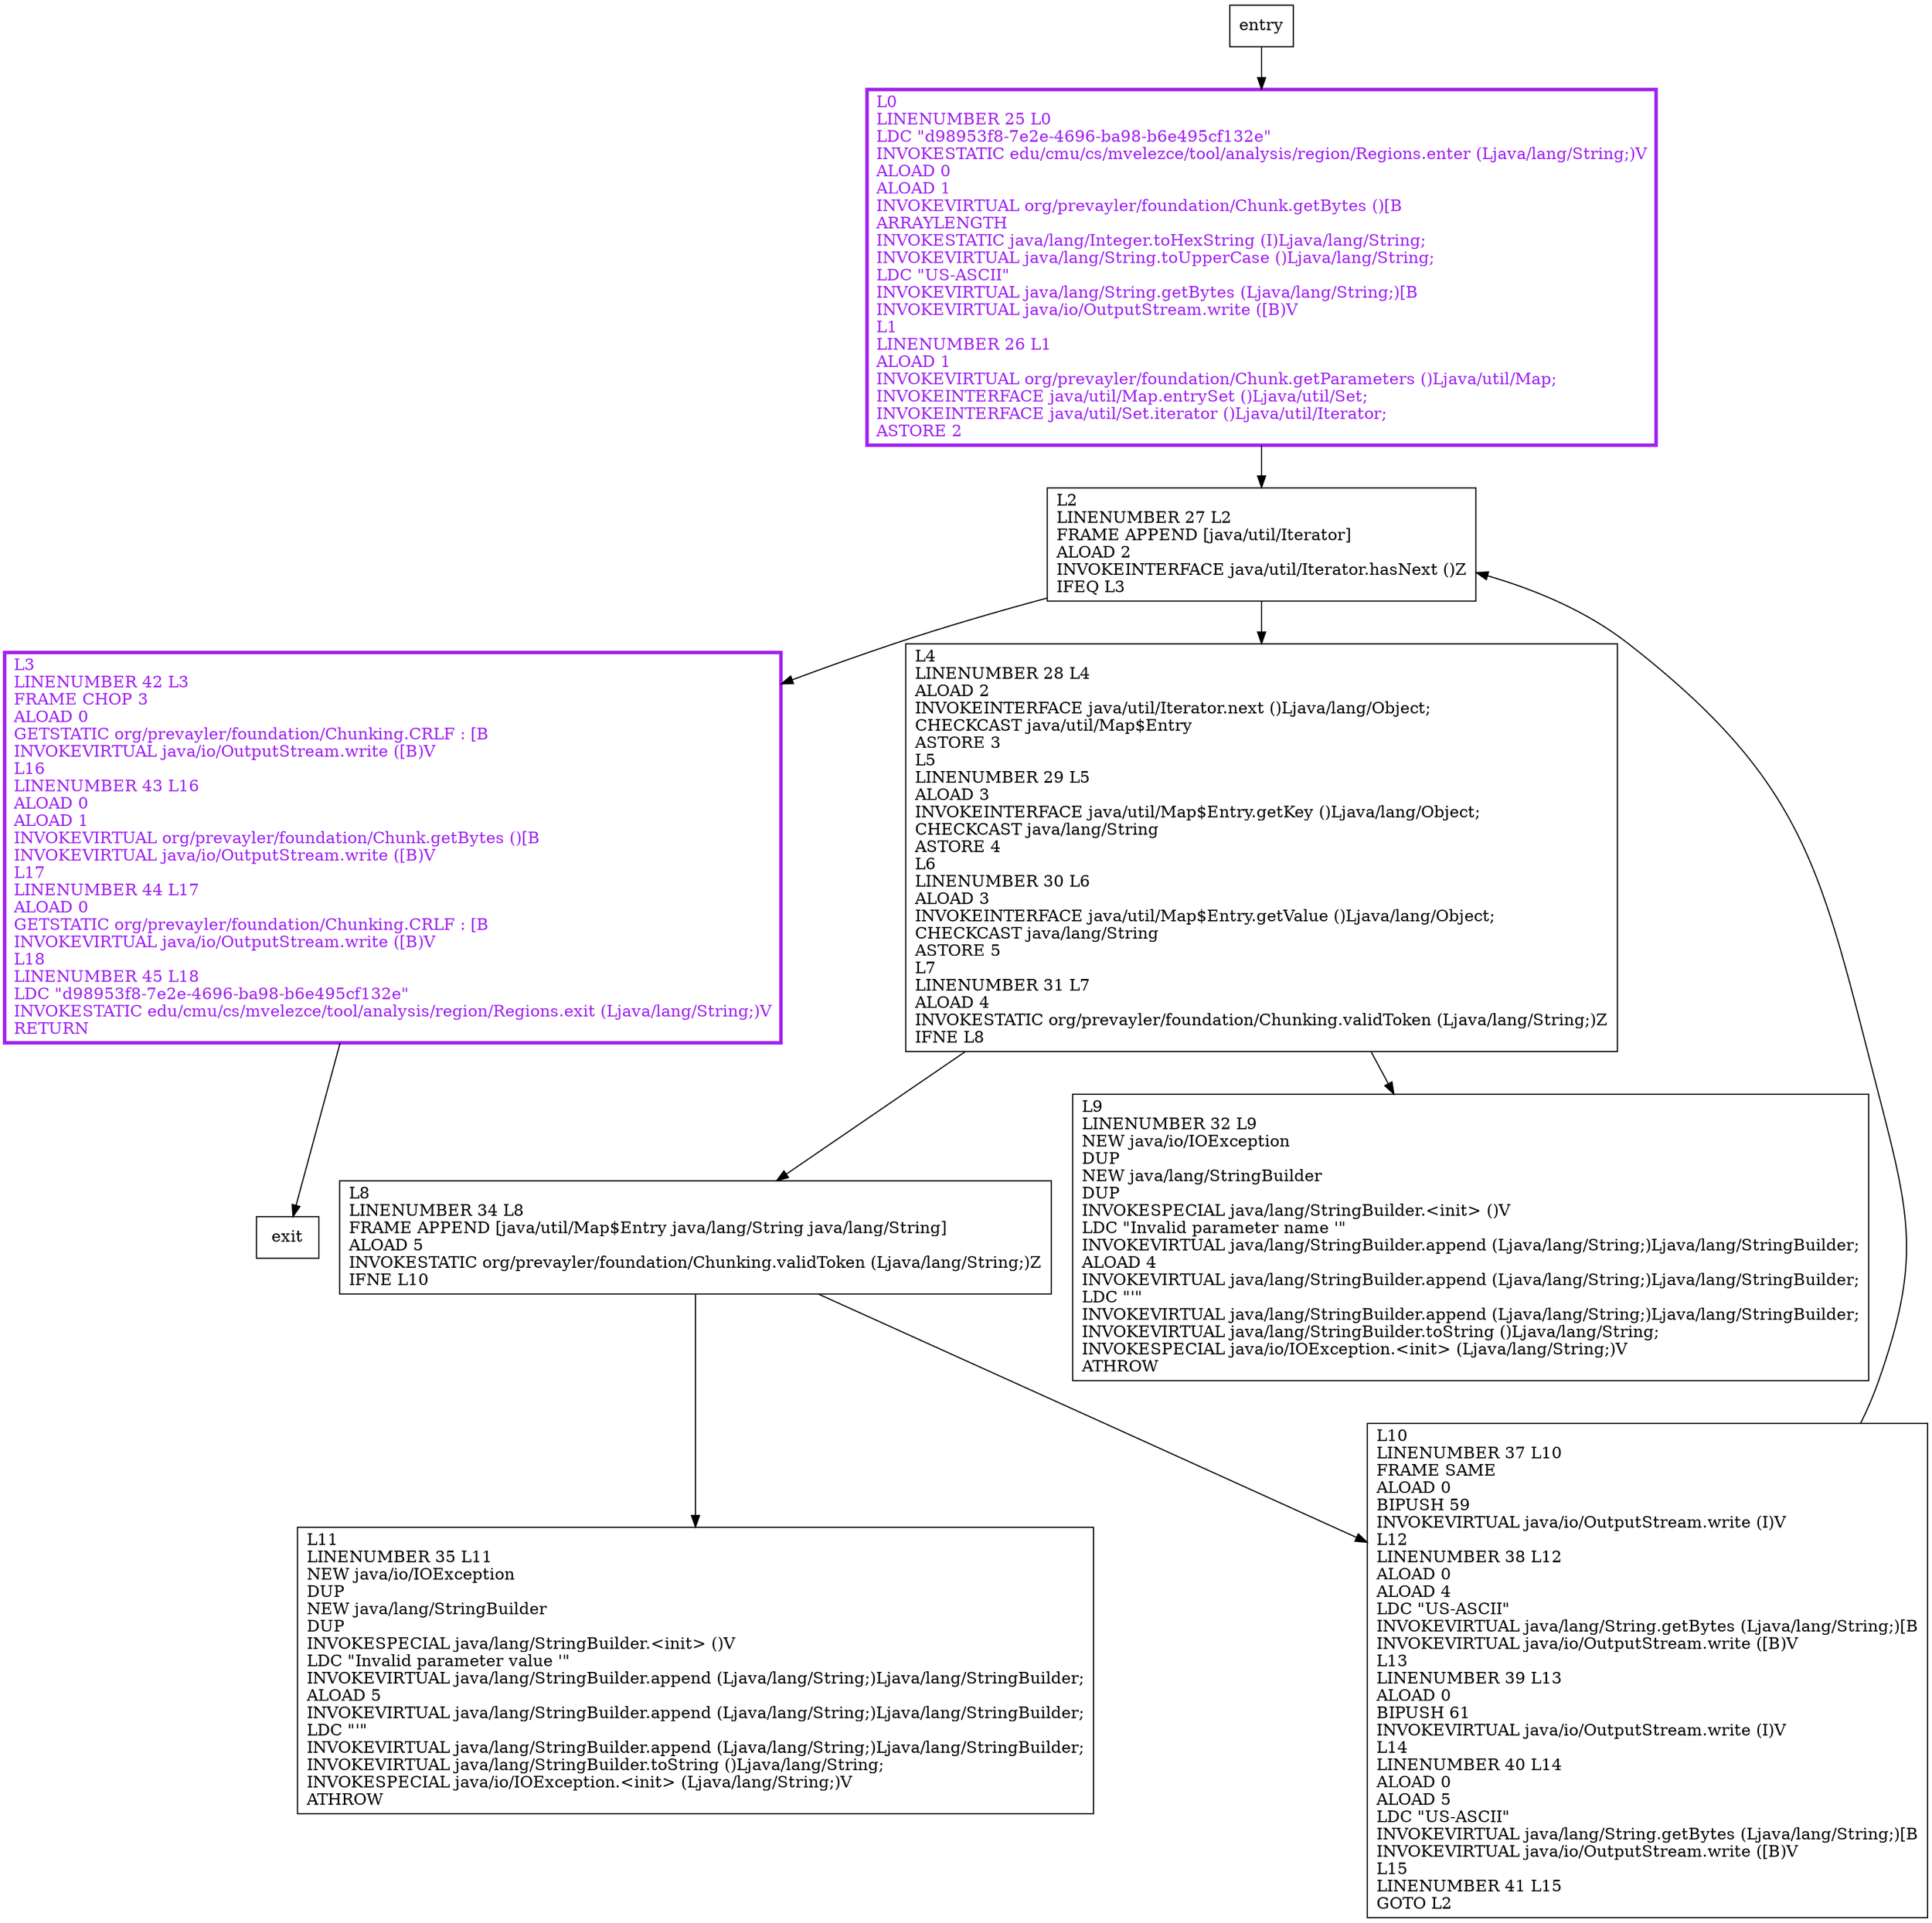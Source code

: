 digraph writeChunk {
node [shape=record];
611001449 [label="L3\lLINENUMBER 42 L3\lFRAME CHOP 3\lALOAD 0\lGETSTATIC org/prevayler/foundation/Chunking.CRLF : [B\lINVOKEVIRTUAL java/io/OutputStream.write ([B)V\lL16\lLINENUMBER 43 L16\lALOAD 0\lALOAD 1\lINVOKEVIRTUAL org/prevayler/foundation/Chunk.getBytes ()[B\lINVOKEVIRTUAL java/io/OutputStream.write ([B)V\lL17\lLINENUMBER 44 L17\lALOAD 0\lGETSTATIC org/prevayler/foundation/Chunking.CRLF : [B\lINVOKEVIRTUAL java/io/OutputStream.write ([B)V\lL18\lLINENUMBER 45 L18\lLDC \"d98953f8-7e2e-4696-ba98-b6e495cf132e\"\lINVOKESTATIC edu/cmu/cs/mvelezce/tool/analysis/region/Regions.exit (Ljava/lang/String;)V\lRETURN\l"];
1164726924 [label="L2\lLINENUMBER 27 L2\lFRAME APPEND [java/util/Iterator]\lALOAD 2\lINVOKEINTERFACE java/util/Iterator.hasNext ()Z\lIFEQ L3\l"];
2117639382 [label="L4\lLINENUMBER 28 L4\lALOAD 2\lINVOKEINTERFACE java/util/Iterator.next ()Ljava/lang/Object;\lCHECKCAST java/util/Map$Entry\lASTORE 3\lL5\lLINENUMBER 29 L5\lALOAD 3\lINVOKEINTERFACE java/util/Map$Entry.getKey ()Ljava/lang/Object;\lCHECKCAST java/lang/String\lASTORE 4\lL6\lLINENUMBER 30 L6\lALOAD 3\lINVOKEINTERFACE java/util/Map$Entry.getValue ()Ljava/lang/Object;\lCHECKCAST java/lang/String\lASTORE 5\lL7\lLINENUMBER 31 L7\lALOAD 4\lINVOKESTATIC org/prevayler/foundation/Chunking.validToken (Ljava/lang/String;)Z\lIFNE L8\l"];
2052081708 [label="L10\lLINENUMBER 37 L10\lFRAME SAME\lALOAD 0\lBIPUSH 59\lINVOKEVIRTUAL java/io/OutputStream.write (I)V\lL12\lLINENUMBER 38 L12\lALOAD 0\lALOAD 4\lLDC \"US-ASCII\"\lINVOKEVIRTUAL java/lang/String.getBytes (Ljava/lang/String;)[B\lINVOKEVIRTUAL java/io/OutputStream.write ([B)V\lL13\lLINENUMBER 39 L13\lALOAD 0\lBIPUSH 61\lINVOKEVIRTUAL java/io/OutputStream.write (I)V\lL14\lLINENUMBER 40 L14\lALOAD 0\lALOAD 5\lLDC \"US-ASCII\"\lINVOKEVIRTUAL java/lang/String.getBytes (Ljava/lang/String;)[B\lINVOKEVIRTUAL java/io/OutputStream.write ([B)V\lL15\lLINENUMBER 41 L15\lGOTO L2\l"];
1170739892 [label="L8\lLINENUMBER 34 L8\lFRAME APPEND [java/util/Map$Entry java/lang/String java/lang/String]\lALOAD 5\lINVOKESTATIC org/prevayler/foundation/Chunking.validToken (Ljava/lang/String;)Z\lIFNE L10\l"];
1085580700 [label="L11\lLINENUMBER 35 L11\lNEW java/io/IOException\lDUP\lNEW java/lang/StringBuilder\lDUP\lINVOKESPECIAL java/lang/StringBuilder.\<init\> ()V\lLDC \"Invalid parameter value '\"\lINVOKEVIRTUAL java/lang/StringBuilder.append (Ljava/lang/String;)Ljava/lang/StringBuilder;\lALOAD 5\lINVOKEVIRTUAL java/lang/StringBuilder.append (Ljava/lang/String;)Ljava/lang/StringBuilder;\lLDC \"'\"\lINVOKEVIRTUAL java/lang/StringBuilder.append (Ljava/lang/String;)Ljava/lang/StringBuilder;\lINVOKEVIRTUAL java/lang/StringBuilder.toString ()Ljava/lang/String;\lINVOKESPECIAL java/io/IOException.\<init\> (Ljava/lang/String;)V\lATHROW\l"];
1785008465 [label="L0\lLINENUMBER 25 L0\lLDC \"d98953f8-7e2e-4696-ba98-b6e495cf132e\"\lINVOKESTATIC edu/cmu/cs/mvelezce/tool/analysis/region/Regions.enter (Ljava/lang/String;)V\lALOAD 0\lALOAD 1\lINVOKEVIRTUAL org/prevayler/foundation/Chunk.getBytes ()[B\lARRAYLENGTH\lINVOKESTATIC java/lang/Integer.toHexString (I)Ljava/lang/String;\lINVOKEVIRTUAL java/lang/String.toUpperCase ()Ljava/lang/String;\lLDC \"US-ASCII\"\lINVOKEVIRTUAL java/lang/String.getBytes (Ljava/lang/String;)[B\lINVOKEVIRTUAL java/io/OutputStream.write ([B)V\lL1\lLINENUMBER 26 L1\lALOAD 1\lINVOKEVIRTUAL org/prevayler/foundation/Chunk.getParameters ()Ljava/util/Map;\lINVOKEINTERFACE java/util/Map.entrySet ()Ljava/util/Set;\lINVOKEINTERFACE java/util/Set.iterator ()Ljava/util/Iterator;\lASTORE 2\l"];
124091589 [label="L9\lLINENUMBER 32 L9\lNEW java/io/IOException\lDUP\lNEW java/lang/StringBuilder\lDUP\lINVOKESPECIAL java/lang/StringBuilder.\<init\> ()V\lLDC \"Invalid parameter name '\"\lINVOKEVIRTUAL java/lang/StringBuilder.append (Ljava/lang/String;)Ljava/lang/StringBuilder;\lALOAD 4\lINVOKEVIRTUAL java/lang/StringBuilder.append (Ljava/lang/String;)Ljava/lang/StringBuilder;\lLDC \"'\"\lINVOKEVIRTUAL java/lang/StringBuilder.append (Ljava/lang/String;)Ljava/lang/StringBuilder;\lINVOKEVIRTUAL java/lang/StringBuilder.toString ()Ljava/lang/String;\lINVOKESPECIAL java/io/IOException.\<init\> (Ljava/lang/String;)V\lATHROW\l"];
entry;
exit;
611001449 -> exit;
entry -> 1785008465;
1164726924 -> 611001449;
1164726924 -> 2117639382;
2117639382 -> 1170739892;
2117639382 -> 124091589;
2052081708 -> 1164726924;
1170739892 -> 2052081708;
1170739892 -> 1085580700;
1785008465 -> 1164726924;
611001449[fontcolor="purple", penwidth=3, color="purple"];
1785008465[fontcolor="purple", penwidth=3, color="purple"];
}
